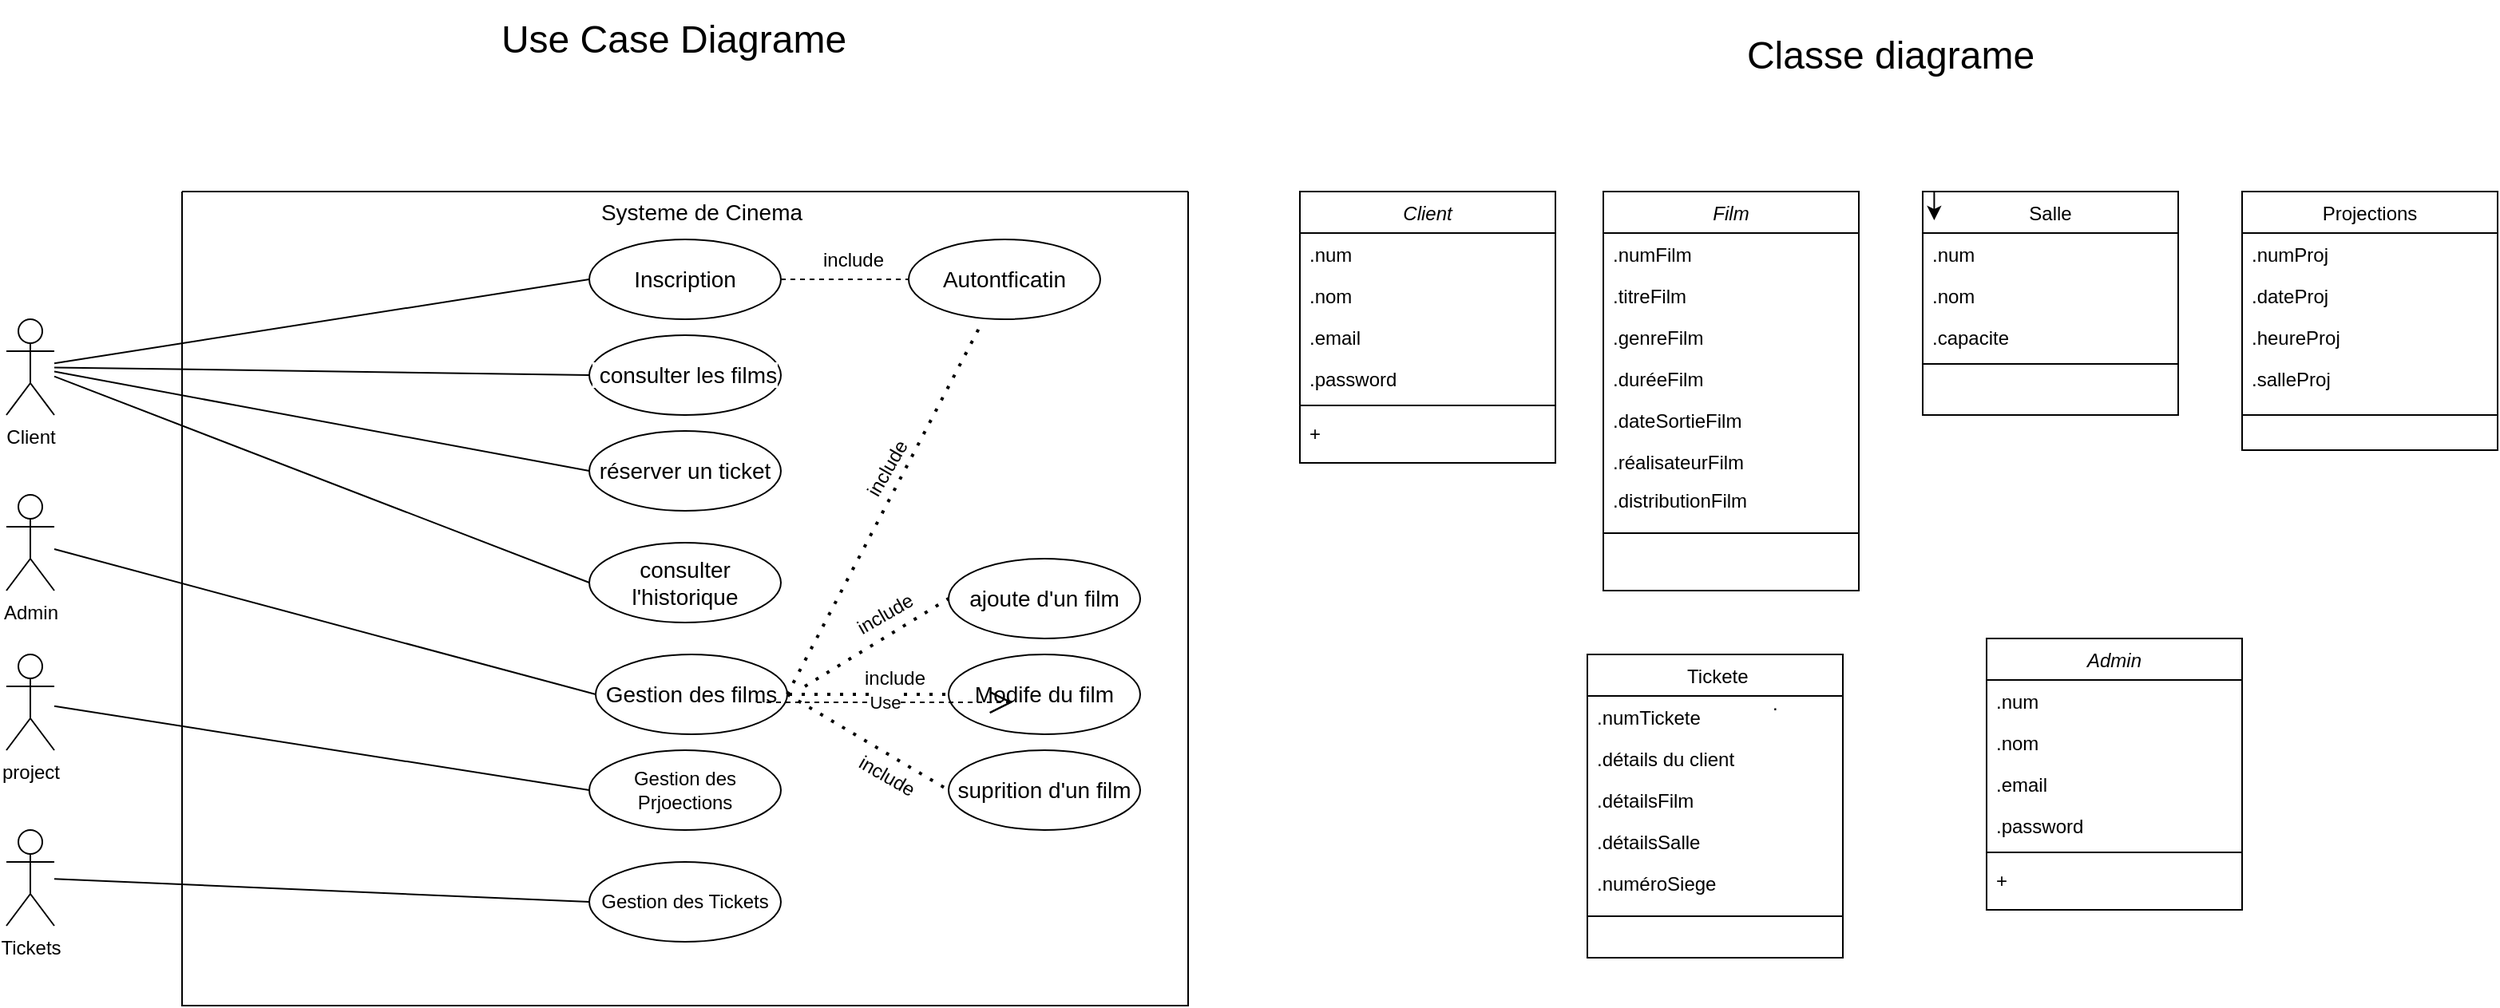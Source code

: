 <mxfile version="25.0.3">
  <diagram id="C5RBs43oDa-KdzZeNtuy" name="Page-1">
    <mxGraphModel dx="2507" dy="710" grid="1" gridSize="10" guides="1" tooltips="1" connect="1" arrows="1" fold="1" page="1" pageScale="1" pageWidth="827" pageHeight="1169" math="0" shadow="0">
      <root>
        <mxCell id="WIyWlLk6GJQsqaUBKTNV-0" />
        <mxCell id="WIyWlLk6GJQsqaUBKTNV-1" parent="WIyWlLk6GJQsqaUBKTNV-0" />
        <mxCell id="zkfFHV4jXpPFQw0GAbJ--0" value="Film" style="swimlane;fontStyle=2;align=center;verticalAlign=top;childLayout=stackLayout;horizontal=1;startSize=26;horizontalStack=0;resizeParent=1;resizeLast=0;collapsible=1;marginBottom=0;rounded=0;shadow=0;strokeWidth=1;" parent="WIyWlLk6GJQsqaUBKTNV-1" vertex="1">
          <mxGeometry x="200" y="160" width="160" height="250" as="geometry">
            <mxRectangle x="230" y="140" width="160" height="26" as="alternateBounds" />
          </mxGeometry>
        </mxCell>
        <mxCell id="zkfFHV4jXpPFQw0GAbJ--1" value=".numFilm" style="text;align=left;verticalAlign=top;spacingLeft=4;spacingRight=4;overflow=hidden;rotatable=0;points=[[0,0.5],[1,0.5]];portConstraint=eastwest;" parent="zkfFHV4jXpPFQw0GAbJ--0" vertex="1">
          <mxGeometry y="26" width="160" height="26" as="geometry" />
        </mxCell>
        <mxCell id="zkfFHV4jXpPFQw0GAbJ--2" value=".titreFilm" style="text;align=left;verticalAlign=top;spacingLeft=4;spacingRight=4;overflow=hidden;rotatable=0;points=[[0,0.5],[1,0.5]];portConstraint=eastwest;rounded=0;shadow=0;html=0;" parent="zkfFHV4jXpPFQw0GAbJ--0" vertex="1">
          <mxGeometry y="52" width="160" height="26" as="geometry" />
        </mxCell>
        <mxCell id="zkfFHV4jXpPFQw0GAbJ--3" value=".genreFilm" style="text;align=left;verticalAlign=top;spacingLeft=4;spacingRight=4;overflow=hidden;rotatable=0;points=[[0,0.5],[1,0.5]];portConstraint=eastwest;rounded=0;shadow=0;html=0;" parent="zkfFHV4jXpPFQw0GAbJ--0" vertex="1">
          <mxGeometry y="78" width="160" height="26" as="geometry" />
        </mxCell>
        <mxCell id="Z9YNg40CPAMuGilFHo_q-38" value=".duréeFilm" style="text;align=left;verticalAlign=top;spacingLeft=4;spacingRight=4;overflow=hidden;rotatable=0;points=[[0,0.5],[1,0.5]];portConstraint=eastwest;rounded=0;shadow=0;html=0;" vertex="1" parent="zkfFHV4jXpPFQw0GAbJ--0">
          <mxGeometry y="104" width="160" height="26" as="geometry" />
        </mxCell>
        <mxCell id="Z9YNg40CPAMuGilFHo_q-37" value=".dateSortieFilm" style="text;align=left;verticalAlign=top;spacingLeft=4;spacingRight=4;overflow=hidden;rotatable=0;points=[[0,0.5],[1,0.5]];portConstraint=eastwest;rounded=0;shadow=0;html=0;" vertex="1" parent="zkfFHV4jXpPFQw0GAbJ--0">
          <mxGeometry y="130" width="160" height="26" as="geometry" />
        </mxCell>
        <mxCell id="Z9YNg40CPAMuGilFHo_q-39" value=".réalisateurFilm" style="text;align=left;verticalAlign=top;spacingLeft=4;spacingRight=4;overflow=hidden;rotatable=0;points=[[0,0.5],[1,0.5]];portConstraint=eastwest;rounded=0;shadow=0;html=0;" vertex="1" parent="zkfFHV4jXpPFQw0GAbJ--0">
          <mxGeometry y="156" width="160" height="24" as="geometry" />
        </mxCell>
        <mxCell id="Z9YNg40CPAMuGilFHo_q-42" value=".distributionFilm" style="text;align=left;verticalAlign=top;spacingLeft=4;spacingRight=4;overflow=hidden;rotatable=0;points=[[0,0.5],[1,0.5]];portConstraint=eastwest;rounded=0;shadow=0;html=0;" vertex="1" parent="zkfFHV4jXpPFQw0GAbJ--0">
          <mxGeometry y="180" width="160" height="30" as="geometry" />
        </mxCell>
        <mxCell id="zkfFHV4jXpPFQw0GAbJ--4" value="" style="line;html=1;strokeWidth=1;align=left;verticalAlign=middle;spacingTop=-1;spacingLeft=3;spacingRight=3;rotatable=0;labelPosition=right;points=[];portConstraint=eastwest;" parent="zkfFHV4jXpPFQw0GAbJ--0" vertex="1">
          <mxGeometry y="210" width="160" height="8" as="geometry" />
        </mxCell>
        <mxCell id="zkfFHV4jXpPFQw0GAbJ--6" value=" Tickete" style="swimlane;fontStyle=0;align=center;verticalAlign=top;childLayout=stackLayout;horizontal=1;startSize=26;horizontalStack=0;resizeParent=1;resizeLast=0;collapsible=1;marginBottom=0;rounded=0;shadow=0;strokeWidth=1;" parent="WIyWlLk6GJQsqaUBKTNV-1" vertex="1">
          <mxGeometry x="190" y="450" width="160" height="190" as="geometry">
            <mxRectangle x="130" y="380" width="160" height="26" as="alternateBounds" />
          </mxGeometry>
        </mxCell>
        <mxCell id="zkfFHV4jXpPFQw0GAbJ--7" value=".numTickete" style="text;align=left;verticalAlign=top;spacingLeft=4;spacingRight=4;overflow=hidden;rotatable=0;points=[[0,0.5],[1,0.5]];portConstraint=eastwest;" parent="zkfFHV4jXpPFQw0GAbJ--6" vertex="1">
          <mxGeometry y="26" width="160" height="26" as="geometry" />
        </mxCell>
        <mxCell id="Z9YNg40CPAMuGilFHo_q-50" value=".détails du client" style="text;align=left;verticalAlign=top;spacingLeft=4;spacingRight=4;overflow=hidden;rotatable=0;points=[[0,0.5],[1,0.5]];portConstraint=eastwest;" vertex="1" parent="zkfFHV4jXpPFQw0GAbJ--6">
          <mxGeometry y="52" width="160" height="26" as="geometry" />
        </mxCell>
        <mxCell id="Z9YNg40CPAMuGilFHo_q-51" value=".détailsFilm" style="text;align=left;verticalAlign=top;spacingLeft=4;spacingRight=4;overflow=hidden;rotatable=0;points=[[0,0.5],[1,0.5]];portConstraint=eastwest;rounded=0;shadow=0;html=0;" vertex="1" parent="zkfFHV4jXpPFQw0GAbJ--6">
          <mxGeometry y="78" width="160" height="26" as="geometry" />
        </mxCell>
        <mxCell id="Z9YNg40CPAMuGilFHo_q-52" value=".détailsSalle" style="text;align=left;verticalAlign=top;spacingLeft=4;spacingRight=4;overflow=hidden;rotatable=0;points=[[0,0.5],[1,0.5]];portConstraint=eastwest;rounded=0;shadow=0;html=0;" vertex="1" parent="zkfFHV4jXpPFQw0GAbJ--6">
          <mxGeometry y="104" width="160" height="26" as="geometry" />
        </mxCell>
        <mxCell id="Z9YNg40CPAMuGilFHo_q-56" value=".numéroSiege" style="text;align=left;verticalAlign=top;spacingLeft=4;spacingRight=4;overflow=hidden;rotatable=0;points=[[0,0.5],[1,0.5]];portConstraint=eastwest;rounded=0;shadow=0;html=0;" vertex="1" parent="zkfFHV4jXpPFQw0GAbJ--6">
          <mxGeometry y="130" width="160" height="30" as="geometry" />
        </mxCell>
        <mxCell id="Z9YNg40CPAMuGilFHo_q-57" value="" style="line;html=1;strokeWidth=1;align=left;verticalAlign=middle;spacingTop=-1;spacingLeft=3;spacingRight=3;rotatable=0;labelPosition=right;points=[];portConstraint=eastwest;" vertex="1" parent="zkfFHV4jXpPFQw0GAbJ--6">
          <mxGeometry y="160" width="160" height="8" as="geometry" />
        </mxCell>
        <mxCell id="zkfFHV4jXpPFQw0GAbJ--13" value="Projections" style="swimlane;fontStyle=0;align=center;verticalAlign=top;childLayout=stackLayout;horizontal=1;startSize=26;horizontalStack=0;resizeParent=1;resizeLast=0;collapsible=1;marginBottom=0;rounded=0;shadow=0;strokeWidth=1;" parent="WIyWlLk6GJQsqaUBKTNV-1" vertex="1">
          <mxGeometry x="600" y="160" width="160" height="162" as="geometry">
            <mxRectangle x="340" y="380" width="170" height="26" as="alternateBounds" />
          </mxGeometry>
        </mxCell>
        <mxCell id="zkfFHV4jXpPFQw0GAbJ--14" value=".numProj&#xa;" style="text;align=left;verticalAlign=top;spacingLeft=4;spacingRight=4;overflow=hidden;rotatable=0;points=[[0,0.5],[1,0.5]];portConstraint=eastwest;" parent="zkfFHV4jXpPFQw0GAbJ--13" vertex="1">
          <mxGeometry y="26" width="160" height="26" as="geometry" />
        </mxCell>
        <mxCell id="Z9YNg40CPAMuGilFHo_q-47" value=".dateProj&#xa;" style="text;align=left;verticalAlign=top;spacingLeft=4;spacingRight=4;overflow=hidden;rotatable=0;points=[[0,0.5],[1,0.5]];portConstraint=eastwest;" vertex="1" parent="zkfFHV4jXpPFQw0GAbJ--13">
          <mxGeometry y="52" width="160" height="26" as="geometry" />
        </mxCell>
        <mxCell id="Z9YNg40CPAMuGilFHo_q-48" value=".heureProj&#xa;" style="text;align=left;verticalAlign=top;spacingLeft=4;spacingRight=4;overflow=hidden;rotatable=0;points=[[0,0.5],[1,0.5]];portConstraint=eastwest;" vertex="1" parent="zkfFHV4jXpPFQw0GAbJ--13">
          <mxGeometry y="78" width="160" height="26" as="geometry" />
        </mxCell>
        <mxCell id="Z9YNg40CPAMuGilFHo_q-49" value=".salleProj&#xa;" style="text;align=left;verticalAlign=top;spacingLeft=4;spacingRight=4;overflow=hidden;rotatable=0;points=[[0,0.5],[1,0.5]];portConstraint=eastwest;" vertex="1" parent="zkfFHV4jXpPFQw0GAbJ--13">
          <mxGeometry y="104" width="160" height="26" as="geometry" />
        </mxCell>
        <mxCell id="zkfFHV4jXpPFQw0GAbJ--15" value="" style="line;html=1;strokeWidth=1;align=left;verticalAlign=middle;spacingTop=-1;spacingLeft=3;spacingRight=3;rotatable=0;labelPosition=right;points=[];portConstraint=eastwest;" parent="zkfFHV4jXpPFQw0GAbJ--13" vertex="1">
          <mxGeometry y="130" width="160" height="20" as="geometry" />
        </mxCell>
        <mxCell id="zkfFHV4jXpPFQw0GAbJ--17" value="Salle" style="swimlane;fontStyle=0;align=center;verticalAlign=top;childLayout=stackLayout;horizontal=1;startSize=26;horizontalStack=0;resizeParent=1;resizeLast=0;collapsible=1;marginBottom=0;rounded=0;shadow=0;strokeWidth=1;" parent="WIyWlLk6GJQsqaUBKTNV-1" vertex="1">
          <mxGeometry x="400" y="160" width="160" height="140" as="geometry">
            <mxRectangle x="550" y="140" width="160" height="26" as="alternateBounds" />
          </mxGeometry>
        </mxCell>
        <mxCell id="zkfFHV4jXpPFQw0GAbJ--21" value=".num" style="text;align=left;verticalAlign=top;spacingLeft=4;spacingRight=4;overflow=hidden;rotatable=0;points=[[0,0.5],[1,0.5]];portConstraint=eastwest;rounded=0;shadow=0;html=0;" parent="zkfFHV4jXpPFQw0GAbJ--17" vertex="1">
          <mxGeometry y="26" width="160" height="26" as="geometry" />
        </mxCell>
        <mxCell id="zkfFHV4jXpPFQw0GAbJ--19" value=".nom" style="text;align=left;verticalAlign=top;spacingLeft=4;spacingRight=4;overflow=hidden;rotatable=0;points=[[0,0.5],[1,0.5]];portConstraint=eastwest;rounded=0;shadow=0;html=0;" parent="zkfFHV4jXpPFQw0GAbJ--17" vertex="1">
          <mxGeometry y="52" width="160" height="26" as="geometry" />
        </mxCell>
        <mxCell id="zkfFHV4jXpPFQw0GAbJ--20" value=".capacite" style="text;align=left;verticalAlign=top;spacingLeft=4;spacingRight=4;overflow=hidden;rotatable=0;points=[[0,0.5],[1,0.5]];portConstraint=eastwest;rounded=0;shadow=0;html=0;" parent="zkfFHV4jXpPFQw0GAbJ--17" vertex="1">
          <mxGeometry y="78" width="160" height="26" as="geometry" />
        </mxCell>
        <mxCell id="zkfFHV4jXpPFQw0GAbJ--23" value="" style="line;html=1;strokeWidth=1;align=left;verticalAlign=middle;spacingTop=-1;spacingLeft=3;spacingRight=3;rotatable=0;labelPosition=right;points=[];portConstraint=eastwest;" parent="zkfFHV4jXpPFQw0GAbJ--17" vertex="1">
          <mxGeometry y="104" width="160" height="8" as="geometry" />
        </mxCell>
        <mxCell id="Z9YNg40CPAMuGilFHo_q-87" style="edgeStyle=orthogonalEdgeStyle;rounded=0;orthogonalLoop=1;jettySize=auto;html=1;exitX=0.25;exitY=0;exitDx=0;exitDy=0;entryX=0.045;entryY=-0.309;entryDx=0;entryDy=0;entryPerimeter=0;" edge="1" parent="zkfFHV4jXpPFQw0GAbJ--17" source="zkfFHV4jXpPFQw0GAbJ--17" target="zkfFHV4jXpPFQw0GAbJ--21">
          <mxGeometry relative="1" as="geometry" />
        </mxCell>
        <mxCell id="Z9YNg40CPAMuGilFHo_q-3" value="Client" style="shape=umlActor;verticalLabelPosition=bottom;verticalAlign=top;html=1;outlineConnect=0;" vertex="1" parent="WIyWlLk6GJQsqaUBKTNV-1">
          <mxGeometry x="-800" y="240" width="30" height="60" as="geometry" />
        </mxCell>
        <mxCell id="Z9YNg40CPAMuGilFHo_q-4" value="Admin" style="shape=umlActor;verticalLabelPosition=bottom;verticalAlign=top;html=1;outlineConnect=0;" vertex="1" parent="WIyWlLk6GJQsqaUBKTNV-1">
          <mxGeometry x="-800" y="350" width="30" height="60" as="geometry" />
        </mxCell>
        <mxCell id="Z9YNg40CPAMuGilFHo_q-5" value="Tickets" style="shape=umlActor;verticalLabelPosition=bottom;verticalAlign=top;html=1;outlineConnect=0;" vertex="1" parent="WIyWlLk6GJQsqaUBKTNV-1">
          <mxGeometry x="-800" y="560" width="30" height="60" as="geometry" />
        </mxCell>
        <mxCell id="Z9YNg40CPAMuGilFHo_q-7" value="project" style="shape=umlActor;verticalLabelPosition=bottom;verticalAlign=top;html=1;outlineConnect=0;" vertex="1" parent="WIyWlLk6GJQsqaUBKTNV-1">
          <mxGeometry x="-800" y="450" width="30" height="60" as="geometry" />
        </mxCell>
        <mxCell id="Z9YNg40CPAMuGilFHo_q-16" value="" style="endArrow=none;html=1;rounded=0;entryX=0;entryY=0.5;entryDx=0;entryDy=0;" edge="1" parent="WIyWlLk6GJQsqaUBKTNV-1" source="Z9YNg40CPAMuGilFHo_q-3" target="Z9YNg40CPAMuGilFHo_q-8">
          <mxGeometry width="50" height="50" relative="1" as="geometry">
            <mxPoint x="-820" y="300" as="sourcePoint" />
            <mxPoint x="-540" y="440" as="targetPoint" />
            <Array as="points" />
          </mxGeometry>
        </mxCell>
        <mxCell id="Z9YNg40CPAMuGilFHo_q-17" value="" style="endArrow=none;html=1;rounded=0;exitX=0;exitY=0.5;exitDx=0;exitDy=0;" edge="1" parent="WIyWlLk6GJQsqaUBKTNV-1" source="Z9YNg40CPAMuGilFHo_q-10" target="Z9YNg40CPAMuGilFHo_q-3">
          <mxGeometry width="50" height="50" relative="1" as="geometry">
            <mxPoint x="-600" y="610" as="sourcePoint" />
            <mxPoint x="-760" y="275" as="targetPoint" />
            <Array as="points" />
          </mxGeometry>
        </mxCell>
        <mxCell id="Z9YNg40CPAMuGilFHo_q-18" value="" style="endArrow=none;html=1;rounded=0;entryX=0;entryY=0.5;entryDx=0;entryDy=0;" edge="1" parent="WIyWlLk6GJQsqaUBKTNV-1" source="Z9YNg40CPAMuGilFHo_q-3" target="Z9YNg40CPAMuGilFHo_q-13">
          <mxGeometry width="50" height="50" relative="1" as="geometry">
            <mxPoint x="-818" y="307" as="sourcePoint" />
            <mxPoint x="-630" y="410" as="targetPoint" />
          </mxGeometry>
        </mxCell>
        <mxCell id="Z9YNg40CPAMuGilFHo_q-19" value="" style="endArrow=none;html=1;rounded=0;entryX=0;entryY=0.5;entryDx=0;entryDy=0;" edge="1" parent="WIyWlLk6GJQsqaUBKTNV-1" source="Z9YNg40CPAMuGilFHo_q-3" target="Z9YNg40CPAMuGilFHo_q-14">
          <mxGeometry width="50" height="50" relative="1" as="geometry">
            <mxPoint x="-820" y="310" as="sourcePoint" />
            <mxPoint x="-540" y="560" as="targetPoint" />
            <Array as="points" />
          </mxGeometry>
        </mxCell>
        <mxCell id="Z9YNg40CPAMuGilFHo_q-22" value="" style="endArrow=none;html=1;rounded=0;exitX=0;exitY=0.5;exitDx=0;exitDy=0;" edge="1" parent="WIyWlLk6GJQsqaUBKTNV-1" source="Z9YNg40CPAMuGilFHo_q-12" target="Z9YNg40CPAMuGilFHo_q-4">
          <mxGeometry width="50" height="50" relative="1" as="geometry">
            <mxPoint x="-620" y="460" as="sourcePoint" />
            <mxPoint x="-790" y="390" as="targetPoint" />
            <Array as="points" />
          </mxGeometry>
        </mxCell>
        <mxCell id="Z9YNg40CPAMuGilFHo_q-24" value="" style="endArrow=none;html=1;rounded=0;entryX=0;entryY=0.5;entryDx=0;entryDy=0;" edge="1" parent="WIyWlLk6GJQsqaUBKTNV-1" source="Z9YNg40CPAMuGilFHo_q-7" target="Z9YNg40CPAMuGilFHo_q-11">
          <mxGeometry width="50" height="50" relative="1" as="geometry">
            <mxPoint x="-800" y="500" as="sourcePoint" />
            <mxPoint x="-560" y="410" as="targetPoint" />
            <Array as="points" />
          </mxGeometry>
        </mxCell>
        <mxCell id="Z9YNg40CPAMuGilFHo_q-26" value="" style="endArrow=none;html=1;rounded=0;entryX=0;entryY=0.5;entryDx=0;entryDy=0;" edge="1" parent="WIyWlLk6GJQsqaUBKTNV-1" target="Z9YNg40CPAMuGilFHo_q-25" source="Z9YNg40CPAMuGilFHo_q-5">
          <mxGeometry width="50" height="50" relative="1" as="geometry">
            <mxPoint x="-810" y="650" as="sourcePoint" />
            <mxPoint x="-550" y="420" as="targetPoint" />
            <Array as="points" />
          </mxGeometry>
        </mxCell>
        <mxCell id="Z9YNg40CPAMuGilFHo_q-31" value="&lt;span style=&quot;text-wrap-mode: nowrap;&quot;&gt;&lt;font style=&quot;font-size: 24px;&quot;&gt;Use Case Diagrame&lt;/font&gt;&lt;/span&gt;" style="text;strokeColor=none;align=center;fillColor=none;html=1;verticalAlign=middle;whiteSpace=wrap;rounded=0;" vertex="1" parent="WIyWlLk6GJQsqaUBKTNV-1">
          <mxGeometry x="-502" y="40" width="240" height="50" as="geometry" />
        </mxCell>
        <mxCell id="Z9YNg40CPAMuGilFHo_q-34" value="&lt;font style=&quot;font-size: 24px;&quot;&gt;Classe diagrame&lt;/font&gt;" style="text;strokeColor=none;align=center;fillColor=none;html=1;verticalAlign=middle;whiteSpace=wrap;rounded=0;" vertex="1" parent="WIyWlLk6GJQsqaUBKTNV-1">
          <mxGeometry x="260" y="60" width="240" height="30" as="geometry" />
        </mxCell>
        <mxCell id="Z9YNg40CPAMuGilFHo_q-46" value="." style="text;align=left;verticalAlign=top;spacingLeft=4;spacingRight=4;overflow=hidden;rotatable=0;points=[[0,0.5],[1,0.5]];portConstraint=eastwest;" vertex="1" parent="WIyWlLk6GJQsqaUBKTNV-1">
          <mxGeometry x="300" y="467" width="160" height="26" as="geometry" />
        </mxCell>
        <mxCell id="Z9YNg40CPAMuGilFHo_q-59" value="Admin" style="swimlane;fontStyle=2;align=center;verticalAlign=top;childLayout=stackLayout;horizontal=1;startSize=26;horizontalStack=0;resizeParent=1;resizeLast=0;collapsible=1;marginBottom=0;rounded=0;shadow=0;strokeWidth=1;" vertex="1" parent="WIyWlLk6GJQsqaUBKTNV-1">
          <mxGeometry x="440" y="440" width="160" height="170" as="geometry">
            <mxRectangle x="230" y="140" width="160" height="26" as="alternateBounds" />
          </mxGeometry>
        </mxCell>
        <mxCell id="Z9YNg40CPAMuGilFHo_q-60" value=".num" style="text;align=left;verticalAlign=top;spacingLeft=4;spacingRight=4;overflow=hidden;rotatable=0;points=[[0,0.5],[1,0.5]];portConstraint=eastwest;" vertex="1" parent="Z9YNg40CPAMuGilFHo_q-59">
          <mxGeometry y="26" width="160" height="26" as="geometry" />
        </mxCell>
        <mxCell id="Z9YNg40CPAMuGilFHo_q-61" value=".nom" style="text;align=left;verticalAlign=top;spacingLeft=4;spacingRight=4;overflow=hidden;rotatable=0;points=[[0,0.5],[1,0.5]];portConstraint=eastwest;rounded=0;shadow=0;html=0;" vertex="1" parent="Z9YNg40CPAMuGilFHo_q-59">
          <mxGeometry y="52" width="160" height="26" as="geometry" />
        </mxCell>
        <mxCell id="Z9YNg40CPAMuGilFHo_q-62" value=".email" style="text;align=left;verticalAlign=top;spacingLeft=4;spacingRight=4;overflow=hidden;rotatable=0;points=[[0,0.5],[1,0.5]];portConstraint=eastwest;rounded=0;shadow=0;html=0;" vertex="1" parent="Z9YNg40CPAMuGilFHo_q-59">
          <mxGeometry y="78" width="160" height="26" as="geometry" />
        </mxCell>
        <mxCell id="Z9YNg40CPAMuGilFHo_q-63" value=".password" style="text;align=left;verticalAlign=top;spacingLeft=4;spacingRight=4;overflow=hidden;rotatable=0;points=[[0,0.5],[1,0.5]];portConstraint=eastwest;rounded=0;shadow=0;html=0;" vertex="1" parent="Z9YNg40CPAMuGilFHo_q-59">
          <mxGeometry y="104" width="160" height="26" as="geometry" />
        </mxCell>
        <mxCell id="Z9YNg40CPAMuGilFHo_q-68" value="" style="line;html=1;strokeWidth=1;align=left;verticalAlign=middle;spacingTop=-1;spacingLeft=3;spacingRight=3;rotatable=0;labelPosition=right;points=[];portConstraint=eastwest;" vertex="1" parent="Z9YNg40CPAMuGilFHo_q-59">
          <mxGeometry y="130" width="160" height="8" as="geometry" />
        </mxCell>
        <mxCell id="Z9YNg40CPAMuGilFHo_q-69" value="+" style="text;align=left;verticalAlign=top;spacingLeft=4;spacingRight=4;overflow=hidden;rotatable=0;points=[[0,0.5],[1,0.5]];portConstraint=eastwest;rounded=0;shadow=0;html=0;" vertex="1" parent="Z9YNg40CPAMuGilFHo_q-59">
          <mxGeometry y="138" width="160" height="26" as="geometry" />
        </mxCell>
        <mxCell id="Z9YNg40CPAMuGilFHo_q-79" value="Client" style="swimlane;fontStyle=2;align=center;verticalAlign=top;childLayout=stackLayout;horizontal=1;startSize=26;horizontalStack=0;resizeParent=1;resizeLast=0;collapsible=1;marginBottom=0;rounded=0;shadow=0;strokeWidth=1;" vertex="1" parent="WIyWlLk6GJQsqaUBKTNV-1">
          <mxGeometry x="10" y="160" width="160" height="170" as="geometry">
            <mxRectangle x="230" y="140" width="160" height="26" as="alternateBounds" />
          </mxGeometry>
        </mxCell>
        <mxCell id="Z9YNg40CPAMuGilFHo_q-80" value=".num" style="text;align=left;verticalAlign=top;spacingLeft=4;spacingRight=4;overflow=hidden;rotatable=0;points=[[0,0.5],[1,0.5]];portConstraint=eastwest;" vertex="1" parent="Z9YNg40CPAMuGilFHo_q-79">
          <mxGeometry y="26" width="160" height="26" as="geometry" />
        </mxCell>
        <mxCell id="Z9YNg40CPAMuGilFHo_q-81" value=".nom" style="text;align=left;verticalAlign=top;spacingLeft=4;spacingRight=4;overflow=hidden;rotatable=0;points=[[0,0.5],[1,0.5]];portConstraint=eastwest;rounded=0;shadow=0;html=0;" vertex="1" parent="Z9YNg40CPAMuGilFHo_q-79">
          <mxGeometry y="52" width="160" height="26" as="geometry" />
        </mxCell>
        <mxCell id="Z9YNg40CPAMuGilFHo_q-82" value=".email" style="text;align=left;verticalAlign=top;spacingLeft=4;spacingRight=4;overflow=hidden;rotatable=0;points=[[0,0.5],[1,0.5]];portConstraint=eastwest;rounded=0;shadow=0;html=0;" vertex="1" parent="Z9YNg40CPAMuGilFHo_q-79">
          <mxGeometry y="78" width="160" height="26" as="geometry" />
        </mxCell>
        <mxCell id="Z9YNg40CPAMuGilFHo_q-83" value=".password" style="text;align=left;verticalAlign=top;spacingLeft=4;spacingRight=4;overflow=hidden;rotatable=0;points=[[0,0.5],[1,0.5]];portConstraint=eastwest;rounded=0;shadow=0;html=0;" vertex="1" parent="Z9YNg40CPAMuGilFHo_q-79">
          <mxGeometry y="104" width="160" height="26" as="geometry" />
        </mxCell>
        <mxCell id="Z9YNg40CPAMuGilFHo_q-84" value="" style="line;html=1;strokeWidth=1;align=left;verticalAlign=middle;spacingTop=-1;spacingLeft=3;spacingRight=3;rotatable=0;labelPosition=right;points=[];portConstraint=eastwest;" vertex="1" parent="Z9YNg40CPAMuGilFHo_q-79">
          <mxGeometry y="130" width="160" height="8" as="geometry" />
        </mxCell>
        <mxCell id="Z9YNg40CPAMuGilFHo_q-85" value="+" style="text;align=left;verticalAlign=top;spacingLeft=4;spacingRight=4;overflow=hidden;rotatable=0;points=[[0,0.5],[1,0.5]];portConstraint=eastwest;rounded=0;shadow=0;html=0;" vertex="1" parent="Z9YNg40CPAMuGilFHo_q-79">
          <mxGeometry y="138" width="160" height="26" as="geometry" />
        </mxCell>
        <mxCell id="Z9YNg40CPAMuGilFHo_q-93" value="include" style="text;html=1;align=center;verticalAlign=middle;resizable=0;points=[];autosize=1;strokeColor=none;fillColor=none;" vertex="1" parent="WIyWlLk6GJQsqaUBKTNV-1">
          <mxGeometry x="-300" y="188" width="60" height="30" as="geometry" />
        </mxCell>
        <mxCell id="Z9YNg40CPAMuGilFHo_q-99" value="" style="endArrow=none;dashed=1;html=1;dashPattern=1 3;strokeWidth=2;rounded=0;entryX=0;entryY=0.5;entryDx=0;entryDy=0;" edge="1" parent="WIyWlLk6GJQsqaUBKTNV-1" target="Z9YNg40CPAMuGilFHo_q-97">
          <mxGeometry width="50" height="50" relative="1" as="geometry">
            <mxPoint x="-300" y="470" as="sourcePoint" />
            <mxPoint x="-260" y="460" as="targetPoint" />
          </mxGeometry>
        </mxCell>
        <mxCell id="Z9YNg40CPAMuGilFHo_q-0" value="" style="swimlane;startSize=0;" vertex="1" parent="WIyWlLk6GJQsqaUBKTNV-1">
          <mxGeometry x="-690" y="160" width="630" height="510" as="geometry">
            <mxRectangle x="190" y="100" width="50" height="40" as="alternateBounds" />
          </mxGeometry>
        </mxCell>
        <mxCell id="Z9YNg40CPAMuGilFHo_q-2" value="&lt;font style=&quot;font-size: 14px;&quot;&gt;Systeme de Cinema&lt;br&gt;&lt;/font&gt;&amp;nbsp;" style="text;html=1;align=center;verticalAlign=middle;resizable=0;points=[];autosize=1;strokeColor=none;fillColor=none;" vertex="1" parent="Z9YNg40CPAMuGilFHo_q-0">
          <mxGeometry x="250" width="150" height="40" as="geometry" />
        </mxCell>
        <mxCell id="Z9YNg40CPAMuGilFHo_q-8" value="&lt;font style=&quot;font-size: 14px;&quot;&gt;Inscription&lt;/font&gt;" style="ellipse;whiteSpace=wrap;html=1;" vertex="1" parent="Z9YNg40CPAMuGilFHo_q-0">
          <mxGeometry x="255" y="30" width="120" height="50" as="geometry" />
        </mxCell>
        <mxCell id="Z9YNg40CPAMuGilFHo_q-10" value="&lt;span style=&quot;font-family: &amp;quot;Nunito Sans&amp;quot;, sans-serif; font-size: 14px; text-align: start; white-space-collapse: preserve; background-color: rgb(255, 255, 255);&quot;&gt; consulter les films&lt;/span&gt;" style="ellipse;whiteSpace=wrap;html=1;" vertex="1" parent="Z9YNg40CPAMuGilFHo_q-0">
          <mxGeometry x="255" y="90" width="120" height="50" as="geometry" />
        </mxCell>
        <mxCell id="Z9YNg40CPAMuGilFHo_q-11" value="Gestion des Prjoections" style="ellipse;whiteSpace=wrap;html=1;" vertex="1" parent="Z9YNg40CPAMuGilFHo_q-0">
          <mxGeometry x="255" y="350" width="120" height="50" as="geometry" />
        </mxCell>
        <mxCell id="Z9YNg40CPAMuGilFHo_q-12" value="&lt;font style=&quot;font-size: 14px;&quot;&gt;Gestion des films&lt;/font&gt;" style="ellipse;whiteSpace=wrap;html=1;" vertex="1" parent="Z9YNg40CPAMuGilFHo_q-0">
          <mxGeometry x="259" y="290" width="120" height="50" as="geometry" />
        </mxCell>
        <mxCell id="Z9YNg40CPAMuGilFHo_q-13" value="&lt;span style=&quot;font-family: &amp;quot;Nunito Sans&amp;quot;, sans-serif; font-size: 14px; text-align: start; white-space-collapse: preserve; background-color: rgb(255, 255, 255);&quot;&gt;réserver un ticket&lt;/span&gt;" style="ellipse;whiteSpace=wrap;html=1;" vertex="1" parent="Z9YNg40CPAMuGilFHo_q-0">
          <mxGeometry x="255" y="150" width="120" height="50" as="geometry" />
        </mxCell>
        <mxCell id="Z9YNg40CPAMuGilFHo_q-14" value="&lt;span style=&quot;font-family: &amp;quot;Nunito Sans&amp;quot;, sans-serif; font-size: 14px; text-align: start; white-space-collapse: preserve; background-color: rgb(255, 255, 255);&quot;&gt;consulter l&#39;historique&lt;/span&gt;" style="ellipse;whiteSpace=wrap;html=1;" vertex="1" parent="Z9YNg40CPAMuGilFHo_q-0">
          <mxGeometry x="255" y="220" width="120" height="50" as="geometry" />
        </mxCell>
        <mxCell id="Z9YNg40CPAMuGilFHo_q-25" value="Gestion des Tickets" style="ellipse;whiteSpace=wrap;html=1;" vertex="1" parent="Z9YNg40CPAMuGilFHo_q-0">
          <mxGeometry x="255" y="420" width="120" height="50" as="geometry" />
        </mxCell>
        <mxCell id="Z9YNg40CPAMuGilFHo_q-89" value="&lt;span style=&quot;font-size: 14px;&quot;&gt;Autontficatin&lt;/span&gt;" style="ellipse;whiteSpace=wrap;html=1;" vertex="1" parent="Z9YNg40CPAMuGilFHo_q-0">
          <mxGeometry x="455" y="30" width="120" height="50" as="geometry" />
        </mxCell>
        <mxCell id="Z9YNg40CPAMuGilFHo_q-92" value="" style="endArrow=none;dashed=1;html=1;rounded=0;entryX=0;entryY=0.5;entryDx=0;entryDy=0;exitX=1;exitY=0.5;exitDx=0;exitDy=0;" edge="1" parent="Z9YNg40CPAMuGilFHo_q-0" source="Z9YNg40CPAMuGilFHo_q-8" target="Z9YNg40CPAMuGilFHo_q-89">
          <mxGeometry width="50" height="50" relative="1" as="geometry">
            <mxPoint x="660" y="170" as="sourcePoint" />
            <mxPoint x="710" y="120" as="targetPoint" />
            <Array as="points" />
          </mxGeometry>
        </mxCell>
        <mxCell id="Z9YNg40CPAMuGilFHo_q-95" value="" style="endArrow=none;dashed=1;html=1;dashPattern=1 3;strokeWidth=2;rounded=0;entryX=0.375;entryY=1.078;entryDx=0;entryDy=0;entryPerimeter=0;exitX=1;exitY=0.5;exitDx=0;exitDy=0;" edge="1" parent="Z9YNg40CPAMuGilFHo_q-0" source="Z9YNg40CPAMuGilFHo_q-12" target="Z9YNg40CPAMuGilFHo_q-89">
          <mxGeometry width="50" height="50" relative="1" as="geometry">
            <mxPoint x="380" y="340" as="sourcePoint" />
            <mxPoint x="470" y="72" as="targetPoint" />
            <Array as="points" />
          </mxGeometry>
        </mxCell>
        <mxCell id="Z9YNg40CPAMuGilFHo_q-96" value="&lt;span style=&quot;font-size: 12px;&quot;&gt;include&lt;/span&gt;" style="edgeLabel;html=1;align=center;verticalAlign=middle;resizable=0;points=[];rotation=-60;" vertex="1" connectable="0" parent="Z9YNg40CPAMuGilFHo_q-95">
          <mxGeometry x="0.177" y="10" relative="1" as="geometry">
            <mxPoint as="offset" />
          </mxGeometry>
        </mxCell>
        <mxCell id="Z9YNg40CPAMuGilFHo_q-97" value="&lt;font style=&quot;font-size: 14px;&quot;&gt;ajoute d&#39;un film&lt;/font&gt;" style="ellipse;whiteSpace=wrap;html=1;" vertex="1" parent="Z9YNg40CPAMuGilFHo_q-0">
          <mxGeometry x="480" y="230" width="120" height="50" as="geometry" />
        </mxCell>
        <mxCell id="Z9YNg40CPAMuGilFHo_q-101" value="&lt;font style=&quot;font-size: 14px;&quot;&gt;Modife du film&lt;/font&gt;" style="ellipse;whiteSpace=wrap;html=1;" vertex="1" parent="Z9YNg40CPAMuGilFHo_q-0">
          <mxGeometry x="480" y="290" width="120" height="50" as="geometry" />
        </mxCell>
        <mxCell id="Z9YNg40CPAMuGilFHo_q-103" value="&lt;font style=&quot;font-size: 14px;&quot;&gt;suprition d&#39;un film&lt;/font&gt;" style="ellipse;whiteSpace=wrap;html=1;" vertex="1" parent="Z9YNg40CPAMuGilFHo_q-0">
          <mxGeometry x="480" y="350" width="120" height="50" as="geometry" />
        </mxCell>
        <mxCell id="Z9YNg40CPAMuGilFHo_q-104" value="" style="endArrow=none;dashed=1;html=1;dashPattern=1 3;strokeWidth=2;rounded=0;entryX=0;entryY=0.5;entryDx=0;entryDy=0;exitX=1;exitY=0.5;exitDx=0;exitDy=0;" edge="1" parent="Z9YNg40CPAMuGilFHo_q-0" source="Z9YNg40CPAMuGilFHo_q-12" target="Z9YNg40CPAMuGilFHo_q-103">
          <mxGeometry width="50" height="50" relative="1" as="geometry">
            <mxPoint x="380" y="350" as="sourcePoint" />
            <mxPoint x="430" y="300" as="targetPoint" />
          </mxGeometry>
        </mxCell>
        <mxCell id="Z9YNg40CPAMuGilFHo_q-109" value="&lt;span style=&quot;font-size: 12px;&quot;&gt;include&lt;/span&gt;" style="edgeLabel;html=1;align=center;verticalAlign=middle;resizable=0;points=[];rotation=30;" vertex="1" connectable="0" parent="Z9YNg40CPAMuGilFHo_q-104">
          <mxGeometry x="0.204" y="12" relative="1" as="geometry">
            <mxPoint x="-5" y="25" as="offset" />
          </mxGeometry>
        </mxCell>
        <mxCell id="Z9YNg40CPAMuGilFHo_q-106" value="&lt;span style=&quot;background-color: rgb(255, 255, 255);&quot;&gt;include&lt;/span&gt;" style="text;html=1;align=center;verticalAlign=middle;resizable=0;points=[];autosize=1;strokeColor=none;fillColor=none;rotation=-30;" vertex="1" parent="Z9YNg40CPAMuGilFHo_q-0">
          <mxGeometry x="410" y="250" width="60" height="30" as="geometry" />
        </mxCell>
        <mxCell id="Z9YNg40CPAMuGilFHo_q-102" value="" style="endArrow=none;dashed=1;html=1;dashPattern=1 3;strokeWidth=2;rounded=0;entryX=0;entryY=0.5;entryDx=0;entryDy=0;" edge="1" parent="WIyWlLk6GJQsqaUBKTNV-1" target="Z9YNg40CPAMuGilFHo_q-101">
          <mxGeometry width="50" height="50" relative="1" as="geometry">
            <mxPoint x="-310" y="475" as="sourcePoint" />
            <mxPoint x="-260" y="460" as="targetPoint" />
          </mxGeometry>
        </mxCell>
        <mxCell id="Z9YNg40CPAMuGilFHo_q-108" value="&lt;span style=&quot;font-size: 12px;&quot;&gt;include&lt;/span&gt;" style="edgeLabel;html=1;align=center;verticalAlign=middle;resizable=0;points=[];" vertex="1" connectable="0" parent="Z9YNg40CPAMuGilFHo_q-102">
          <mxGeometry x="0.317" y="10" relative="1" as="geometry">
            <mxPoint as="offset" />
          </mxGeometry>
        </mxCell>
        <mxCell id="Z9YNg40CPAMuGilFHo_q-110" value="Use" style="endArrow=open;endSize=12;dashed=1;html=1;rounded=0;" edge="1" parent="WIyWlLk6GJQsqaUBKTNV-1">
          <mxGeometry width="160" relative="1" as="geometry">
            <mxPoint x="-330" y="480" as="sourcePoint" />
            <mxPoint x="-170" y="480" as="targetPoint" />
          </mxGeometry>
        </mxCell>
        <mxCell id="Z9YNg40CPAMuGilFHo_q-111" value="Use" style="endArrow=open;endSize=12;dashed=1;html=1;rounded=0;" edge="1" parent="WIyWlLk6GJQsqaUBKTNV-1">
          <mxGeometry width="160" relative="1" as="geometry">
            <mxPoint x="-330" y="480" as="sourcePoint" />
            <mxPoint x="-170" y="480" as="targetPoint" />
          </mxGeometry>
        </mxCell>
      </root>
    </mxGraphModel>
  </diagram>
</mxfile>
